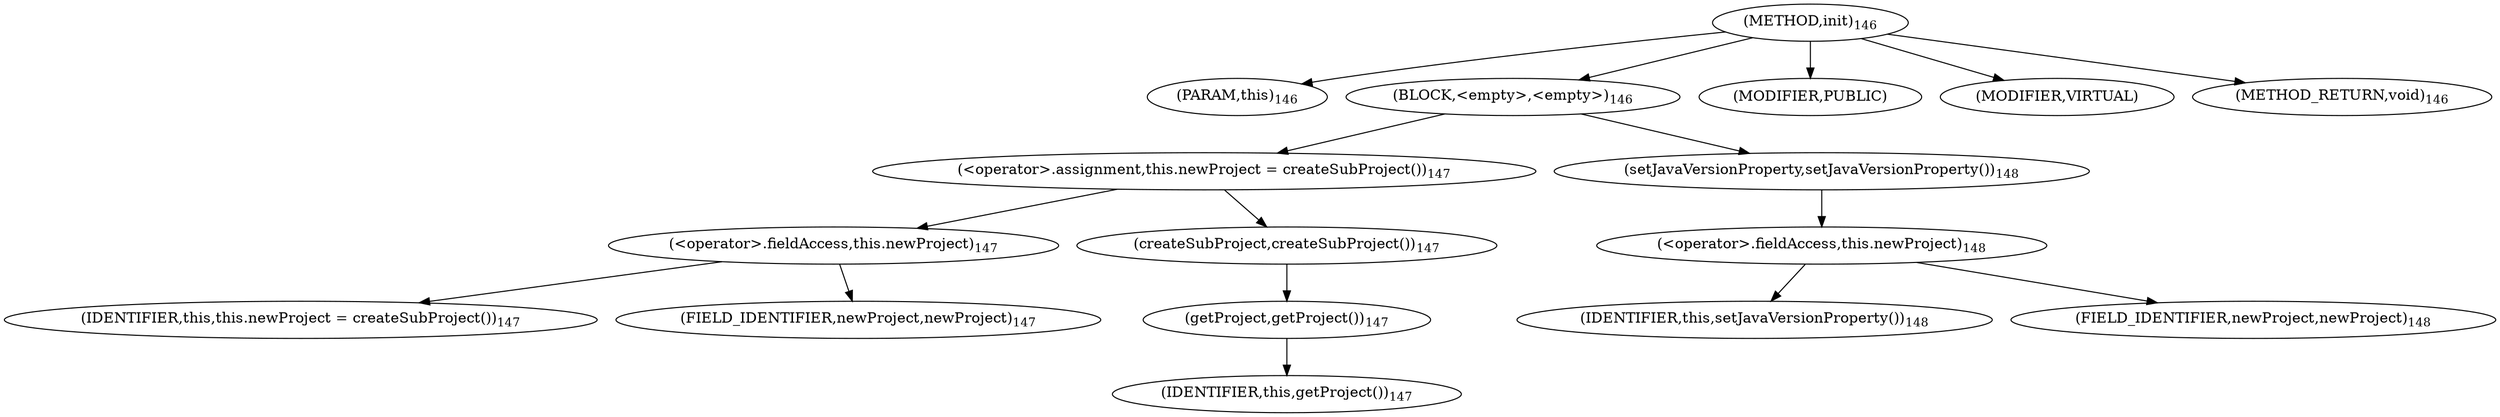 digraph "init" {  
"334" [label = <(METHOD,init)<SUB>146</SUB>> ]
"6" [label = <(PARAM,this)<SUB>146</SUB>> ]
"335" [label = <(BLOCK,&lt;empty&gt;,&lt;empty&gt;)<SUB>146</SUB>> ]
"336" [label = <(&lt;operator&gt;.assignment,this.newProject = createSubProject())<SUB>147</SUB>> ]
"337" [label = <(&lt;operator&gt;.fieldAccess,this.newProject)<SUB>147</SUB>> ]
"338" [label = <(IDENTIFIER,this,this.newProject = createSubProject())<SUB>147</SUB>> ]
"339" [label = <(FIELD_IDENTIFIER,newProject,newProject)<SUB>147</SUB>> ]
"340" [label = <(createSubProject,createSubProject())<SUB>147</SUB>> ]
"341" [label = <(getProject,getProject())<SUB>147</SUB>> ]
"5" [label = <(IDENTIFIER,this,getProject())<SUB>147</SUB>> ]
"342" [label = <(setJavaVersionProperty,setJavaVersionProperty())<SUB>148</SUB>> ]
"343" [label = <(&lt;operator&gt;.fieldAccess,this.newProject)<SUB>148</SUB>> ]
"344" [label = <(IDENTIFIER,this,setJavaVersionProperty())<SUB>148</SUB>> ]
"345" [label = <(FIELD_IDENTIFIER,newProject,newProject)<SUB>148</SUB>> ]
"346" [label = <(MODIFIER,PUBLIC)> ]
"347" [label = <(MODIFIER,VIRTUAL)> ]
"348" [label = <(METHOD_RETURN,void)<SUB>146</SUB>> ]
  "334" -> "6" 
  "334" -> "335" 
  "334" -> "346" 
  "334" -> "347" 
  "334" -> "348" 
  "335" -> "336" 
  "335" -> "342" 
  "336" -> "337" 
  "336" -> "340" 
  "337" -> "338" 
  "337" -> "339" 
  "340" -> "341" 
  "341" -> "5" 
  "342" -> "343" 
  "343" -> "344" 
  "343" -> "345" 
}
